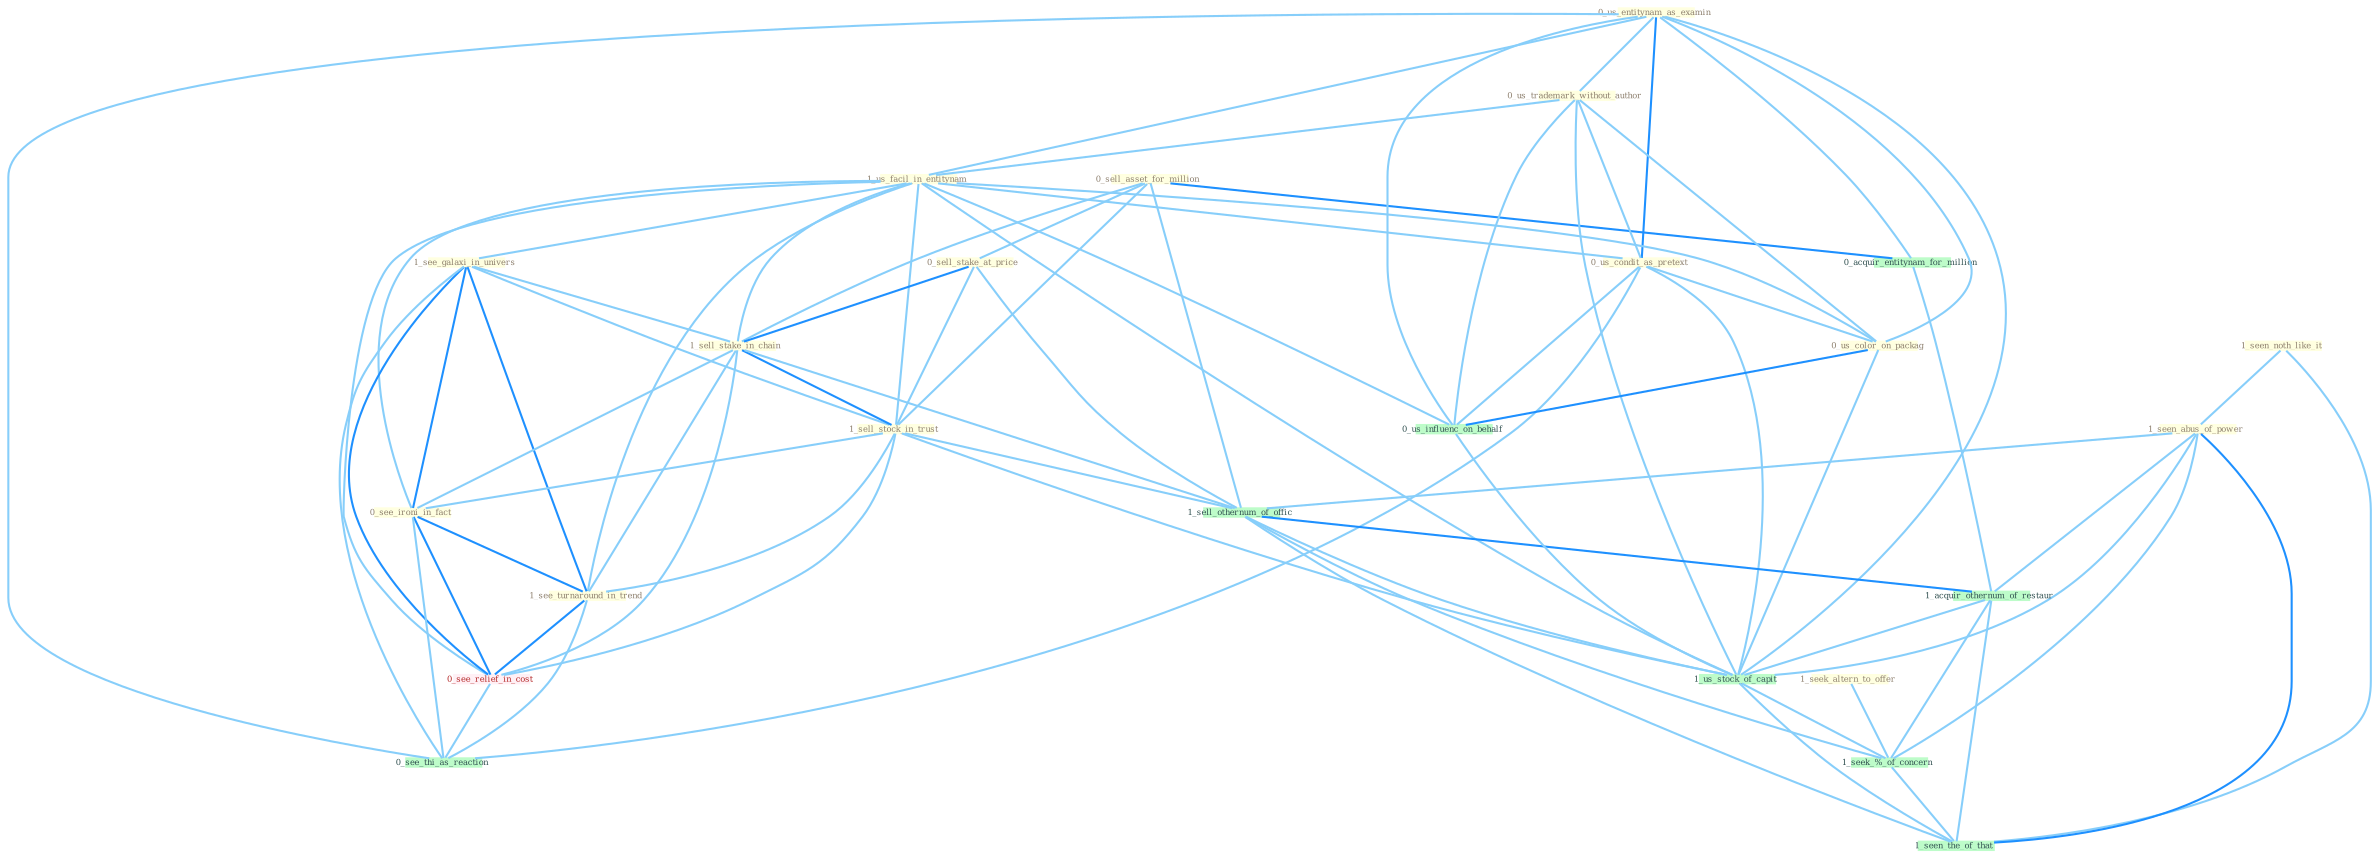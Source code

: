Graph G{ 
    node
    [shape=polygon,style=filled,width=.5,height=.06,color="#BDFCC9",fixedsize=true,fontsize=4,
    fontcolor="#2f4f4f"];
    {node
    [color="#ffffe0", fontcolor="#8b7d6b"] "0_sell_asset_for_million " "0_us_entitynam_as_examin " "0_us_trademark_without_author " "1_us_facil_in_entitynam " "1_seen_noth_like_it " "0_us_condit_as_pretext " "0_sell_stake_at_price " "1_see_galaxi_in_univers " "1_sell_stake_in_chain " "1_seek_altern_to_offer " "1_sell_stock_in_trust " "0_us_color_on_packag " "0_see_ironi_in_fact " "1_see_turnaround_in_trend " "1_seen_abus_of_power "}
{node [color="#fff0f5", fontcolor="#b22222"] "0_see_relief_in_cost "}
edge [color="#B0E2FF"];

	"0_sell_asset_for_million " -- "0_sell_stake_at_price " [w="1", color="#87cefa" ];
	"0_sell_asset_for_million " -- "1_sell_stake_in_chain " [w="1", color="#87cefa" ];
	"0_sell_asset_for_million " -- "1_sell_stock_in_trust " [w="1", color="#87cefa" ];
	"0_sell_asset_for_million " -- "0_acquir_entitynam_for_million " [w="2", color="#1e90ff" , len=0.8];
	"0_sell_asset_for_million " -- "1_sell_othernum_of_offic " [w="1", color="#87cefa" ];
	"0_us_entitynam_as_examin " -- "0_us_trademark_without_author " [w="1", color="#87cefa" ];
	"0_us_entitynam_as_examin " -- "1_us_facil_in_entitynam " [w="1", color="#87cefa" ];
	"0_us_entitynam_as_examin " -- "0_us_condit_as_pretext " [w="2", color="#1e90ff" , len=0.8];
	"0_us_entitynam_as_examin " -- "0_us_color_on_packag " [w="1", color="#87cefa" ];
	"0_us_entitynam_as_examin " -- "0_acquir_entitynam_for_million " [w="1", color="#87cefa" ];
	"0_us_entitynam_as_examin " -- "0_us_influenc_on_behalf " [w="1", color="#87cefa" ];
	"0_us_entitynam_as_examin " -- "0_see_thi_as_reaction " [w="1", color="#87cefa" ];
	"0_us_entitynam_as_examin " -- "1_us_stock_of_capit " [w="1", color="#87cefa" ];
	"0_us_trademark_without_author " -- "1_us_facil_in_entitynam " [w="1", color="#87cefa" ];
	"0_us_trademark_without_author " -- "0_us_condit_as_pretext " [w="1", color="#87cefa" ];
	"0_us_trademark_without_author " -- "0_us_color_on_packag " [w="1", color="#87cefa" ];
	"0_us_trademark_without_author " -- "0_us_influenc_on_behalf " [w="1", color="#87cefa" ];
	"0_us_trademark_without_author " -- "1_us_stock_of_capit " [w="1", color="#87cefa" ];
	"1_us_facil_in_entitynam " -- "0_us_condit_as_pretext " [w="1", color="#87cefa" ];
	"1_us_facil_in_entitynam " -- "1_see_galaxi_in_univers " [w="1", color="#87cefa" ];
	"1_us_facil_in_entitynam " -- "1_sell_stake_in_chain " [w="1", color="#87cefa" ];
	"1_us_facil_in_entitynam " -- "1_sell_stock_in_trust " [w="1", color="#87cefa" ];
	"1_us_facil_in_entitynam " -- "0_us_color_on_packag " [w="1", color="#87cefa" ];
	"1_us_facil_in_entitynam " -- "0_see_ironi_in_fact " [w="1", color="#87cefa" ];
	"1_us_facil_in_entitynam " -- "1_see_turnaround_in_trend " [w="1", color="#87cefa" ];
	"1_us_facil_in_entitynam " -- "0_us_influenc_on_behalf " [w="1", color="#87cefa" ];
	"1_us_facil_in_entitynam " -- "0_see_relief_in_cost " [w="1", color="#87cefa" ];
	"1_us_facil_in_entitynam " -- "1_us_stock_of_capit " [w="1", color="#87cefa" ];
	"1_seen_noth_like_it " -- "1_seen_abus_of_power " [w="1", color="#87cefa" ];
	"1_seen_noth_like_it " -- "1_seen_the_of_that " [w="1", color="#87cefa" ];
	"0_us_condit_as_pretext " -- "0_us_color_on_packag " [w="1", color="#87cefa" ];
	"0_us_condit_as_pretext " -- "0_us_influenc_on_behalf " [w="1", color="#87cefa" ];
	"0_us_condit_as_pretext " -- "0_see_thi_as_reaction " [w="1", color="#87cefa" ];
	"0_us_condit_as_pretext " -- "1_us_stock_of_capit " [w="1", color="#87cefa" ];
	"0_sell_stake_at_price " -- "1_sell_stake_in_chain " [w="2", color="#1e90ff" , len=0.8];
	"0_sell_stake_at_price " -- "1_sell_stock_in_trust " [w="1", color="#87cefa" ];
	"0_sell_stake_at_price " -- "1_sell_othernum_of_offic " [w="1", color="#87cefa" ];
	"1_see_galaxi_in_univers " -- "1_sell_stake_in_chain " [w="1", color="#87cefa" ];
	"1_see_galaxi_in_univers " -- "1_sell_stock_in_trust " [w="1", color="#87cefa" ];
	"1_see_galaxi_in_univers " -- "0_see_ironi_in_fact " [w="2", color="#1e90ff" , len=0.8];
	"1_see_galaxi_in_univers " -- "1_see_turnaround_in_trend " [w="2", color="#1e90ff" , len=0.8];
	"1_see_galaxi_in_univers " -- "0_see_relief_in_cost " [w="2", color="#1e90ff" , len=0.8];
	"1_see_galaxi_in_univers " -- "0_see_thi_as_reaction " [w="1", color="#87cefa" ];
	"1_sell_stake_in_chain " -- "1_sell_stock_in_trust " [w="2", color="#1e90ff" , len=0.8];
	"1_sell_stake_in_chain " -- "0_see_ironi_in_fact " [w="1", color="#87cefa" ];
	"1_sell_stake_in_chain " -- "1_see_turnaround_in_trend " [w="1", color="#87cefa" ];
	"1_sell_stake_in_chain " -- "1_sell_othernum_of_offic " [w="1", color="#87cefa" ];
	"1_sell_stake_in_chain " -- "0_see_relief_in_cost " [w="1", color="#87cefa" ];
	"1_seek_altern_to_offer " -- "1_seek_%_of_concern " [w="1", color="#87cefa" ];
	"1_sell_stock_in_trust " -- "0_see_ironi_in_fact " [w="1", color="#87cefa" ];
	"1_sell_stock_in_trust " -- "1_see_turnaround_in_trend " [w="1", color="#87cefa" ];
	"1_sell_stock_in_trust " -- "1_sell_othernum_of_offic " [w="1", color="#87cefa" ];
	"1_sell_stock_in_trust " -- "0_see_relief_in_cost " [w="1", color="#87cefa" ];
	"1_sell_stock_in_trust " -- "1_us_stock_of_capit " [w="1", color="#87cefa" ];
	"0_us_color_on_packag " -- "0_us_influenc_on_behalf " [w="2", color="#1e90ff" , len=0.8];
	"0_us_color_on_packag " -- "1_us_stock_of_capit " [w="1", color="#87cefa" ];
	"0_see_ironi_in_fact " -- "1_see_turnaround_in_trend " [w="2", color="#1e90ff" , len=0.8];
	"0_see_ironi_in_fact " -- "0_see_relief_in_cost " [w="2", color="#1e90ff" , len=0.8];
	"0_see_ironi_in_fact " -- "0_see_thi_as_reaction " [w="1", color="#87cefa" ];
	"1_see_turnaround_in_trend " -- "0_see_relief_in_cost " [w="2", color="#1e90ff" , len=0.8];
	"1_see_turnaround_in_trend " -- "0_see_thi_as_reaction " [w="1", color="#87cefa" ];
	"1_seen_abus_of_power " -- "1_sell_othernum_of_offic " [w="1", color="#87cefa" ];
	"1_seen_abus_of_power " -- "1_acquir_othernum_of_restaur " [w="1", color="#87cefa" ];
	"1_seen_abus_of_power " -- "1_us_stock_of_capit " [w="1", color="#87cefa" ];
	"1_seen_abus_of_power " -- "1_seek_%_of_concern " [w="1", color="#87cefa" ];
	"1_seen_abus_of_power " -- "1_seen_the_of_that " [w="2", color="#1e90ff" , len=0.8];
	"0_acquir_entitynam_for_million " -- "1_acquir_othernum_of_restaur " [w="1", color="#87cefa" ];
	"1_sell_othernum_of_offic " -- "1_acquir_othernum_of_restaur " [w="2", color="#1e90ff" , len=0.8];
	"1_sell_othernum_of_offic " -- "1_us_stock_of_capit " [w="1", color="#87cefa" ];
	"1_sell_othernum_of_offic " -- "1_seek_%_of_concern " [w="1", color="#87cefa" ];
	"1_sell_othernum_of_offic " -- "1_seen_the_of_that " [w="1", color="#87cefa" ];
	"0_us_influenc_on_behalf " -- "1_us_stock_of_capit " [w="1", color="#87cefa" ];
	"0_see_relief_in_cost " -- "0_see_thi_as_reaction " [w="1", color="#87cefa" ];
	"1_acquir_othernum_of_restaur " -- "1_us_stock_of_capit " [w="1", color="#87cefa" ];
	"1_acquir_othernum_of_restaur " -- "1_seek_%_of_concern " [w="1", color="#87cefa" ];
	"1_acquir_othernum_of_restaur " -- "1_seen_the_of_that " [w="1", color="#87cefa" ];
	"1_us_stock_of_capit " -- "1_seek_%_of_concern " [w="1", color="#87cefa" ];
	"1_us_stock_of_capit " -- "1_seen_the_of_that " [w="1", color="#87cefa" ];
	"1_seek_%_of_concern " -- "1_seen_the_of_that " [w="1", color="#87cefa" ];
}